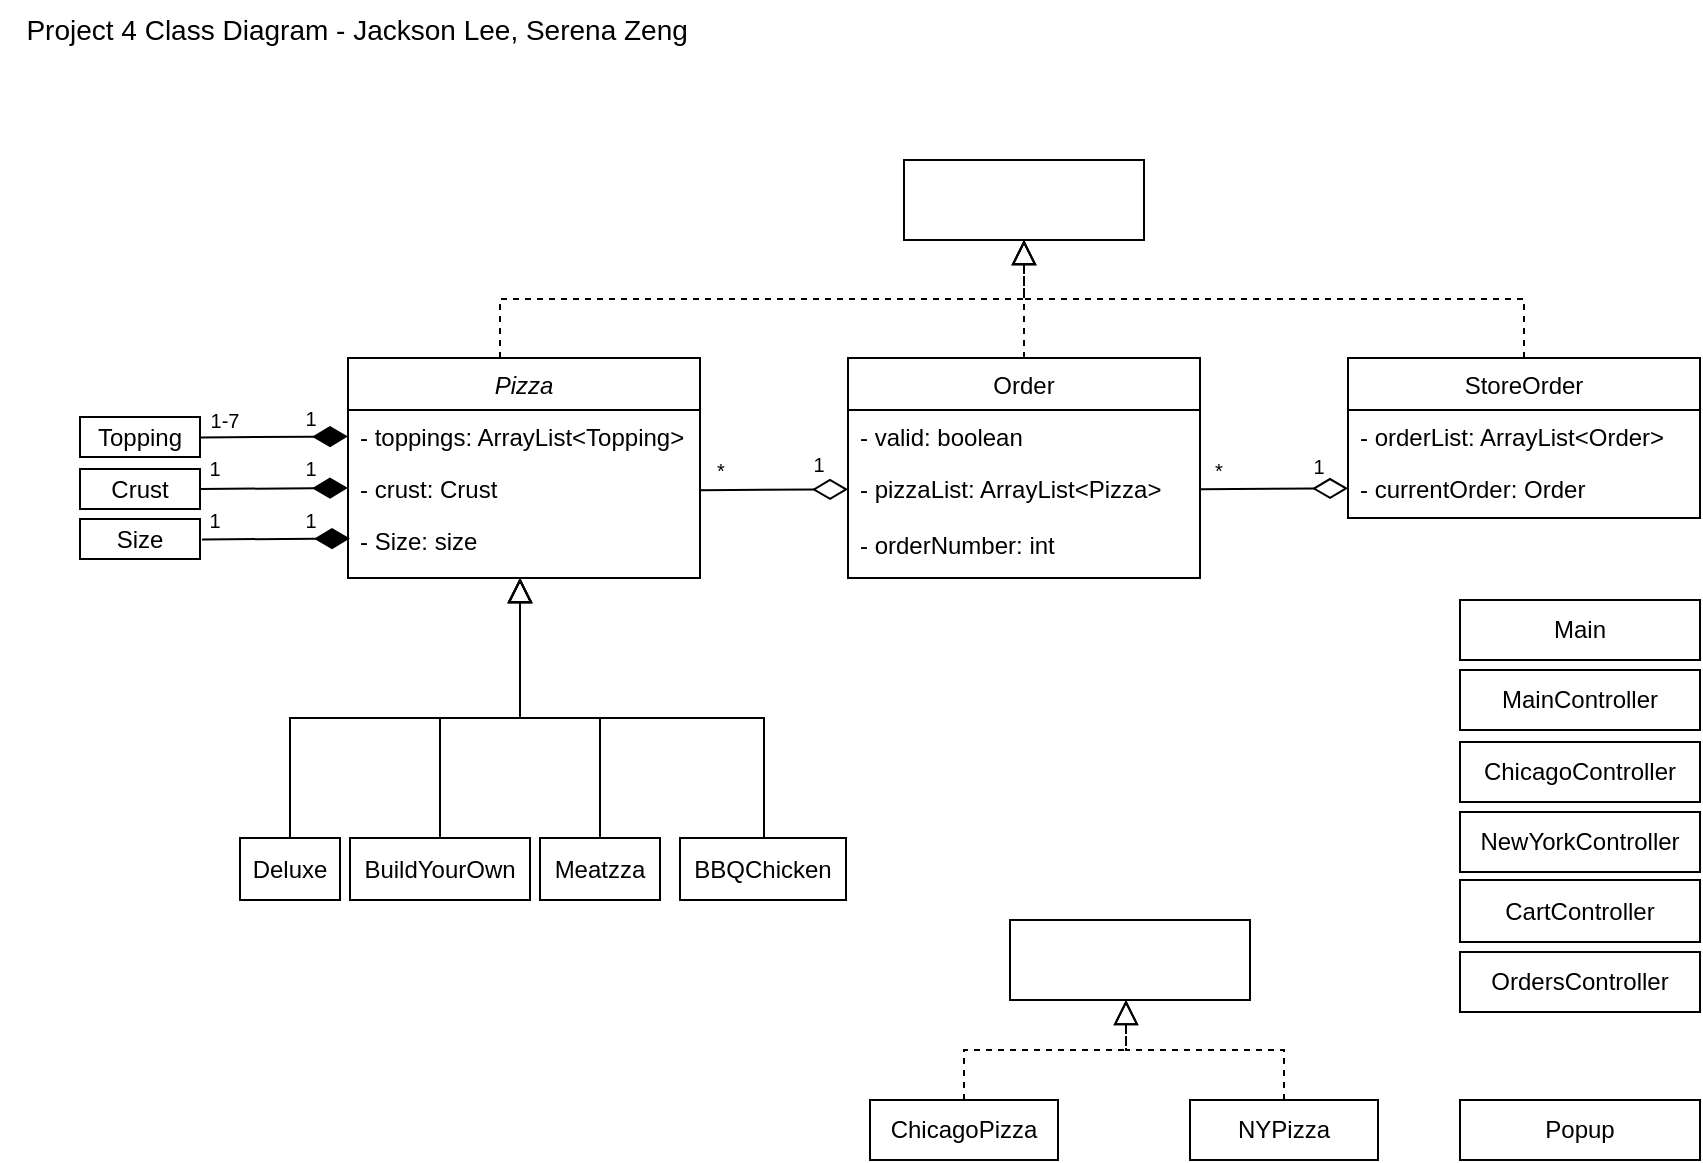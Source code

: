 <mxfile version="15.5.4" type="embed"><diagram id="C5RBs43oDa-KdzZeNtuy" name="Page-1"><mxGraphModel dx="808" dy="484" grid="1" gridSize="10" guides="1" tooltips="1" connect="1" arrows="1" fold="1" page="1" pageScale="1" pageWidth="1169" pageHeight="827" math="0" shadow="0"><root><mxCell id="WIyWlLk6GJQsqaUBKTNV-0"/><mxCell id="WIyWlLk6GJQsqaUBKTNV-1" parent="WIyWlLk6GJQsqaUBKTNV-0"/><mxCell id="zkfFHV4jXpPFQw0GAbJ--0" value="Pizza" style="swimlane;fontStyle=2;align=center;verticalAlign=top;childLayout=stackLayout;horizontal=1;startSize=26;horizontalStack=0;resizeParent=1;resizeLast=0;collapsible=1;marginBottom=0;rounded=0;shadow=0;strokeWidth=1;" parent="WIyWlLk6GJQsqaUBKTNV-1" vertex="1"><mxGeometry x="214" y="219" width="176" height="110" as="geometry"><mxRectangle x="230" y="140" width="160" height="26" as="alternateBounds"/></mxGeometry></mxCell><mxCell id="zkfFHV4jXpPFQw0GAbJ--1" value="- toppings: ArrayList&lt;Topping&gt;" style="text;align=left;verticalAlign=top;spacingLeft=4;spacingRight=4;overflow=hidden;rotatable=0;points=[[0,0.5],[1,0.5]];portConstraint=eastwest;" parent="zkfFHV4jXpPFQw0GAbJ--0" vertex="1"><mxGeometry y="26" width="176" height="26" as="geometry"/></mxCell><mxCell id="zkfFHV4jXpPFQw0GAbJ--2" value="- crust: Crust" style="text;align=left;verticalAlign=top;spacingLeft=4;spacingRight=4;overflow=hidden;rotatable=0;points=[[0,0.5],[1,0.5]];portConstraint=eastwest;rounded=0;shadow=0;html=0;" parent="zkfFHV4jXpPFQw0GAbJ--0" vertex="1"><mxGeometry y="52" width="176" height="26" as="geometry"/></mxCell><mxCell id="zkfFHV4jXpPFQw0GAbJ--3" value="- Size: size" style="text;align=left;verticalAlign=top;spacingLeft=4;spacingRight=4;overflow=hidden;rotatable=0;points=[[0,0.5],[1,0.5]];portConstraint=eastwest;rounded=0;shadow=0;html=0;" parent="zkfFHV4jXpPFQw0GAbJ--0" vertex="1"><mxGeometry y="78" width="176" height="26" as="geometry"/></mxCell><mxCell id="zkfFHV4jXpPFQw0GAbJ--12" value="" style="endArrow=block;endSize=10;endFill=0;shadow=0;strokeWidth=1;rounded=0;edgeStyle=elbowEdgeStyle;elbow=vertical;" parent="WIyWlLk6GJQsqaUBKTNV-1" edge="1"><mxGeometry width="160" relative="1" as="geometry"><mxPoint x="185" y="459" as="sourcePoint"/><mxPoint x="300" y="329" as="targetPoint"/><Array as="points"><mxPoint x="240" y="399"/></Array></mxGeometry></mxCell><mxCell id="zkfFHV4jXpPFQw0GAbJ--16" value="" style="endArrow=block;endSize=10;endFill=0;shadow=0;strokeWidth=1;rounded=0;edgeStyle=elbowEdgeStyle;elbow=vertical;" parent="WIyWlLk6GJQsqaUBKTNV-1" edge="1"><mxGeometry width="160" relative="1" as="geometry"><mxPoint x="260" y="459" as="sourcePoint"/><mxPoint x="300" y="329" as="targetPoint"/><Array as="points"><mxPoint x="260" y="399"/><mxPoint x="300" y="399"/></Array></mxGeometry></mxCell><mxCell id="SAM__H9FkMtUs_shlH4a-1" value="" style="endArrow=block;endSize=10;endFill=0;shadow=0;strokeWidth=1;rounded=0;edgeStyle=elbowEdgeStyle;elbow=vertical;" parent="WIyWlLk6GJQsqaUBKTNV-1" edge="1"><mxGeometry width="160" relative="1" as="geometry"><mxPoint x="340" y="459" as="sourcePoint"/><mxPoint x="300" y="329" as="targetPoint"/><Array as="points"><mxPoint x="340" y="399"/><mxPoint x="320" y="399"/><mxPoint x="320" y="399"/><mxPoint x="320" y="394"/></Array></mxGeometry></mxCell><mxCell id="SAM__H9FkMtUs_shlH4a-3" value="" style="endArrow=block;endSize=10;endFill=0;shadow=0;strokeWidth=1;rounded=0;edgeStyle=elbowEdgeStyle;elbow=vertical;" parent="WIyWlLk6GJQsqaUBKTNV-1" edge="1"><mxGeometry width="160" relative="1" as="geometry"><mxPoint x="422" y="459" as="sourcePoint"/><mxPoint x="300" y="329" as="targetPoint"/><Array as="points"><mxPoint x="350" y="399"/><mxPoint x="394" y="374"/></Array></mxGeometry></mxCell><mxCell id="SAM__H9FkMtUs_shlH4a-4" value="Crust" style="rounded=0;whiteSpace=wrap;html=1;" parent="WIyWlLk6GJQsqaUBKTNV-1" vertex="1"><mxGeometry x="80" y="274.5" width="60" height="20" as="geometry"/></mxCell><mxCell id="SAM__H9FkMtUs_shlH4a-5" value="Size" style="rounded=0;whiteSpace=wrap;html=1;" parent="WIyWlLk6GJQsqaUBKTNV-1" vertex="1"><mxGeometry x="80" y="299.5" width="60" height="20" as="geometry"/></mxCell><mxCell id="SAM__H9FkMtUs_shlH4a-6" value="BuildYourOwn" style="rounded=0;whiteSpace=wrap;html=1;" parent="WIyWlLk6GJQsqaUBKTNV-1" vertex="1"><mxGeometry x="215" y="459" width="90" height="31" as="geometry"/></mxCell><mxCell id="SAM__H9FkMtUs_shlH4a-7" value="Deluxe" style="rounded=0;whiteSpace=wrap;html=1;" parent="WIyWlLk6GJQsqaUBKTNV-1" vertex="1"><mxGeometry x="160" y="459" width="50" height="31" as="geometry"/></mxCell><mxCell id="SAM__H9FkMtUs_shlH4a-8" value="Meatzza" style="rounded=0;whiteSpace=wrap;html=1;" parent="WIyWlLk6GJQsqaUBKTNV-1" vertex="1"><mxGeometry x="310" y="459" width="60" height="31" as="geometry"/></mxCell><mxCell id="SAM__H9FkMtUs_shlH4a-9" value="BBQChicken" style="rounded=0;whiteSpace=wrap;html=1;" parent="WIyWlLk6GJQsqaUBKTNV-1" vertex="1"><mxGeometry x="380" y="459" width="83" height="31" as="geometry"/></mxCell><mxCell id="SAM__H9FkMtUs_shlH4a-10" value="&lt;font color=&quot;#ffffff&quot;&gt;&lt;span style=&quot;font-family: &amp;#34;helvetica&amp;#34; ; font-size: 12px ; font-style: italic ; font-weight: 400 ; letter-spacing: normal ; text-align: center ; text-indent: 0px ; text-transform: none ; word-spacing: 0px ; float: none ; display: inline&quot;&gt;&amp;lt;&amp;lt;Interface&amp;gt;&amp;gt;&lt;/span&gt;&lt;br style=&quot;padding: 0px ; margin: 0px ; font-family: &amp;#34;helvetica&amp;#34; ; font-size: 12px ; font-style: italic ; font-weight: 400 ; letter-spacing: normal ; text-align: center ; text-indent: 0px ; text-transform: none ; word-spacing: 0px&quot;&gt;&lt;span style=&quot;font-family: &amp;#34;helvetica&amp;#34; ; font-size: 12px ; font-style: italic ; font-weight: 400 ; letter-spacing: normal ; text-align: center ; text-indent: 0px ; text-transform: none ; word-spacing: 0px ; float: none ; display: inline&quot;&gt;PizzaFactory&lt;/span&gt;&lt;/font&gt;" style="rounded=0;whiteSpace=wrap;html=1;" parent="WIyWlLk6GJQsqaUBKTNV-1" vertex="1"><mxGeometry x="545" y="500" width="120" height="40" as="geometry"/></mxCell><mxCell id="SAM__H9FkMtUs_shlH4a-11" value="ChicagoPizza" style="rounded=0;whiteSpace=wrap;html=1;" parent="WIyWlLk6GJQsqaUBKTNV-1" vertex="1"><mxGeometry x="475" y="590" width="94" height="30" as="geometry"/></mxCell><mxCell id="SAM__H9FkMtUs_shlH4a-12" value="NYPizza" style="rounded=0;whiteSpace=wrap;html=1;" parent="WIyWlLk6GJQsqaUBKTNV-1" vertex="1"><mxGeometry x="635" y="590" width="94" height="30" as="geometry"/></mxCell><mxCell id="SAM__H9FkMtUs_shlH4a-13" value="&lt;font color=&quot;#ffffff&quot;&gt;&lt;span style=&quot;font-family: &amp;#34;helvetica&amp;#34; ; font-size: 12px ; font-style: italic ; font-weight: 400 ; letter-spacing: normal ; text-align: center ; text-indent: 0px ; text-transform: none ; word-spacing: 0px ; float: none ; display: inline&quot;&gt;&amp;lt;&amp;lt;Interface&amp;gt;&amp;gt;&lt;/span&gt;&lt;br style=&quot;padding: 0px ; margin: 0px ; font-family: &amp;#34;helvetica&amp;#34; ; font-size: 12px ; font-style: italic ; font-weight: 400 ; letter-spacing: normal ; text-align: center ; text-indent: 0px ; text-transform: none ; word-spacing: 0px&quot;&gt;&lt;i&gt;Customizable&lt;/i&gt;&lt;/font&gt;" style="rounded=0;whiteSpace=wrap;html=1;" parent="WIyWlLk6GJQsqaUBKTNV-1" vertex="1"><mxGeometry x="492" y="120" width="120" height="40" as="geometry"/></mxCell><mxCell id="SAM__H9FkMtUs_shlH4a-14" value="StoreOrder" style="swimlane;fontStyle=0;align=center;verticalAlign=top;childLayout=stackLayout;horizontal=1;startSize=26;horizontalStack=0;resizeParent=1;resizeLast=0;collapsible=1;marginBottom=0;rounded=0;shadow=0;strokeWidth=1;" parent="WIyWlLk6GJQsqaUBKTNV-1" vertex="1"><mxGeometry x="714" y="219" width="176" height="80" as="geometry"><mxRectangle x="230" y="140" width="160" height="26" as="alternateBounds"/></mxGeometry></mxCell><mxCell id="SAM__H9FkMtUs_shlH4a-15" value="- orderList: ArrayList&lt;Order&gt;" style="text;align=left;verticalAlign=top;spacingLeft=4;spacingRight=4;overflow=hidden;rotatable=0;points=[[0,0.5],[1,0.5]];portConstraint=eastwest;" parent="SAM__H9FkMtUs_shlH4a-14" vertex="1"><mxGeometry y="26" width="176" height="26" as="geometry"/></mxCell><mxCell id="SAM__H9FkMtUs_shlH4a-16" value="- currentOrder: Order" style="text;align=left;verticalAlign=top;spacingLeft=4;spacingRight=4;overflow=hidden;rotatable=0;points=[[0,0.5],[1,0.5]];portConstraint=eastwest;rounded=0;shadow=0;html=0;" parent="SAM__H9FkMtUs_shlH4a-14" vertex="1"><mxGeometry y="52" width="176" height="26" as="geometry"/></mxCell><mxCell id="SAM__H9FkMtUs_shlH4a-18" value="Order" style="swimlane;fontStyle=0;align=center;verticalAlign=top;childLayout=stackLayout;horizontal=1;startSize=26;horizontalStack=0;resizeParent=1;resizeLast=0;collapsible=1;marginBottom=0;rounded=0;shadow=0;strokeWidth=1;" parent="WIyWlLk6GJQsqaUBKTNV-1" vertex="1"><mxGeometry x="464" y="219" width="176" height="110" as="geometry"><mxRectangle x="230" y="140" width="160" height="26" as="alternateBounds"/></mxGeometry></mxCell><mxCell id="SAM__H9FkMtUs_shlH4a-19" value="- valid: boolean" style="text;align=left;verticalAlign=top;spacingLeft=4;spacingRight=4;overflow=hidden;rotatable=0;points=[[0,0.5],[1,0.5]];portConstraint=eastwest;" parent="SAM__H9FkMtUs_shlH4a-18" vertex="1"><mxGeometry y="26" width="176" height="26" as="geometry"/></mxCell><mxCell id="SAM__H9FkMtUs_shlH4a-20" value="- pizzaList: ArrayList&lt;Pizza&gt;" style="text;align=left;verticalAlign=top;spacingLeft=4;spacingRight=4;overflow=hidden;rotatable=0;points=[[0,0.5],[1,0.5]];portConstraint=eastwest;rounded=0;shadow=0;html=0;" parent="SAM__H9FkMtUs_shlH4a-18" vertex="1"><mxGeometry y="52" width="176" height="28" as="geometry"/></mxCell><mxCell id="SAM__H9FkMtUs_shlH4a-22" value="- orderNumber: int" style="text;align=left;verticalAlign=top;spacingLeft=4;spacingRight=4;overflow=hidden;rotatable=0;points=[[0,0.5],[1,0.5]];portConstraint=eastwest;" parent="SAM__H9FkMtUs_shlH4a-18" vertex="1"><mxGeometry y="80" width="176" height="26" as="geometry"/></mxCell><mxCell id="SAM__H9FkMtUs_shlH4a-23" value="CartController" style="rounded=0;whiteSpace=wrap;html=1;" parent="WIyWlLk6GJQsqaUBKTNV-1" vertex="1"><mxGeometry x="770" y="480" width="120" height="31" as="geometry"/></mxCell><mxCell id="SAM__H9FkMtUs_shlH4a-24" value="Main" style="rounded=0;whiteSpace=wrap;html=1;" parent="WIyWlLk6GJQsqaUBKTNV-1" vertex="1"><mxGeometry x="770" y="340" width="120" height="30" as="geometry"/></mxCell><mxCell id="SAM__H9FkMtUs_shlH4a-25" value="ChicagoController&lt;span style=&quot;color: rgba(0, 0, 0, 0); font-family: monospace; font-size: 0px; text-align: start;&quot;&gt;%3CmxGraphModel%3E%3Croot%3E%3CmxCell%20id%3D%220%22%2F%3E%3CmxCell%20id%3D%221%22%20parent%3D%220%22%2F%3E%3CmxCell%20id%3D%222%22%20value%3D%22CartController%22%20style%3D%22rounded%3D0%3BwhiteSpace%3Dwrap%3Bhtml%3D1%3B%22%20vertex%3D%221%22%20parent%3D%221%22%3E%3CmxGeometry%20x%3D%2240%22%20y%3D%22630%22%20width%3D%22120%22%20height%3D%2230%22%20as%3D%22geometry%22%2F%3E%3C%2FmxCell%3E%3C%2Froot%3E%3C%2FmxGraphModel%3E&lt;/span&gt;" style="rounded=0;whiteSpace=wrap;html=1;" parent="WIyWlLk6GJQsqaUBKTNV-1" vertex="1"><mxGeometry x="770" y="411" width="120" height="30" as="geometry"/></mxCell><mxCell id="SAM__H9FkMtUs_shlH4a-26" value="NewYorkController" style="rounded=0;whiteSpace=wrap;html=1;" parent="WIyWlLk6GJQsqaUBKTNV-1" vertex="1"><mxGeometry x="770" y="446" width="120" height="30" as="geometry"/></mxCell><mxCell id="SAM__H9FkMtUs_shlH4a-27" value="MainController" style="rounded=0;whiteSpace=wrap;html=1;" parent="WIyWlLk6GJQsqaUBKTNV-1" vertex="1"><mxGeometry x="770" y="375" width="120" height="30" as="geometry"/></mxCell><mxCell id="SAM__H9FkMtUs_shlH4a-28" value="OrdersController" style="rounded=0;whiteSpace=wrap;html=1;" parent="WIyWlLk6GJQsqaUBKTNV-1" vertex="1"><mxGeometry x="770" y="516" width="120" height="30" as="geometry"/></mxCell><mxCell id="SAM__H9FkMtUs_shlH4a-29" value="Topping" style="rounded=0;whiteSpace=wrap;html=1;" parent="WIyWlLk6GJQsqaUBKTNV-1" vertex="1"><mxGeometry x="80" y="248.5" width="60" height="20" as="geometry"/></mxCell><mxCell id="SAM__H9FkMtUs_shlH4a-30" value="" style="endArrow=block;endSize=10;endFill=0;shadow=0;strokeWidth=1;rounded=0;edgeStyle=elbowEdgeStyle;elbow=vertical;entryX=0.5;entryY=1;entryDx=0;entryDy=0;dashed=1;" parent="WIyWlLk6GJQsqaUBKTNV-1" target="SAM__H9FkMtUs_shlH4a-13" edge="1"><mxGeometry width="160" relative="1" as="geometry"><mxPoint x="290" y="219" as="sourcePoint"/><mxPoint x="405" y="89" as="targetPoint"/><Array as="points"/></mxGeometry></mxCell><mxCell id="SAM__H9FkMtUs_shlH4a-31" value="" style="endArrow=block;endSize=10;endFill=0;shadow=0;strokeWidth=1;rounded=0;edgeStyle=elbowEdgeStyle;elbow=vertical;dashed=1;exitX=0.5;exitY=0;exitDx=0;exitDy=0;" parent="WIyWlLk6GJQsqaUBKTNV-1" source="SAM__H9FkMtUs_shlH4a-18" edge="1"><mxGeometry width="160" relative="1" as="geometry"><mxPoint x="344" y="229" as="sourcePoint"/><mxPoint x="552" y="160" as="targetPoint"/><Array as="points"/></mxGeometry></mxCell><mxCell id="SAM__H9FkMtUs_shlH4a-32" value="" style="endArrow=block;endSize=10;endFill=0;shadow=0;strokeWidth=1;rounded=0;edgeStyle=elbowEdgeStyle;elbow=vertical;dashed=1;exitX=0.5;exitY=0;exitDx=0;exitDy=0;entryX=0.5;entryY=1;entryDx=0;entryDy=0;" parent="WIyWlLk6GJQsqaUBKTNV-1" source="SAM__H9FkMtUs_shlH4a-14" target="SAM__H9FkMtUs_shlH4a-13" edge="1"><mxGeometry width="160" relative="1" as="geometry"><mxPoint x="344" y="229" as="sourcePoint"/><mxPoint x="554" y="160" as="targetPoint"/><Array as="points"/></mxGeometry></mxCell><mxCell id="SAM__H9FkMtUs_shlH4a-33" value="" style="endArrow=block;endSize=10;endFill=0;shadow=0;strokeWidth=1;rounded=0;edgeStyle=elbowEdgeStyle;elbow=vertical;entryX=0.5;entryY=1;entryDx=0;entryDy=0;dashed=1;" parent="WIyWlLk6GJQsqaUBKTNV-1" source="SAM__H9FkMtUs_shlH4a-11" edge="1"><mxGeometry width="160" relative="1" as="geometry"><mxPoint x="385" y="599" as="sourcePoint"/><mxPoint x="603" y="540" as="targetPoint"/><Array as="points"/></mxGeometry></mxCell><mxCell id="SAM__H9FkMtUs_shlH4a-34" value="" style="endArrow=block;endSize=10;endFill=0;shadow=0;strokeWidth=1;rounded=0;edgeStyle=elbowEdgeStyle;elbow=vertical;dashed=1;exitX=0.5;exitY=0;exitDx=0;exitDy=0;entryX=0.5;entryY=1;entryDx=0;entryDy=0;" parent="WIyWlLk6GJQsqaUBKTNV-1" source="SAM__H9FkMtUs_shlH4a-12" edge="1"><mxGeometry width="160" relative="1" as="geometry"><mxPoint x="803" y="599" as="sourcePoint"/><mxPoint x="603" y="540" as="targetPoint"/><Array as="points"/></mxGeometry></mxCell><mxCell id="SAM__H9FkMtUs_shlH4a-38" value="" style="endArrow=diamondThin;endFill=1;endSize=15;html=1;rounded=0;exitX=1;exitY=0.5;exitDx=0;exitDy=0;entryX=0;entryY=0.5;entryDx=0;entryDy=0;" parent="WIyWlLk6GJQsqaUBKTNV-1" source="SAM__H9FkMtUs_shlH4a-4" target="zkfFHV4jXpPFQw0GAbJ--2" edge="1"><mxGeometry width="160" relative="1" as="geometry"><mxPoint x="190" y="283.84" as="sourcePoint"/><mxPoint x="220" y="284" as="targetPoint"/><Array as="points"/></mxGeometry></mxCell><mxCell id="SAM__H9FkMtUs_shlH4a-39" value="" style="endArrow=diamondThin;endFill=1;endSize=15;html=1;rounded=0;exitX=1;exitY=0.5;exitDx=0;exitDy=0;entryX=0;entryY=0.5;entryDx=0;entryDy=0;" parent="WIyWlLk6GJQsqaUBKTNV-1" edge="1"><mxGeometry width="160" relative="1" as="geometry"><mxPoint x="141" y="309.74" as="sourcePoint"/><mxPoint x="215" y="309.24" as="targetPoint"/><Array as="points"/></mxGeometry></mxCell><mxCell id="SAM__H9FkMtUs_shlH4a-40" value="" style="endArrow=diamondThin;endFill=1;endSize=15;html=1;rounded=0;exitX=1;exitY=0.5;exitDx=0;exitDy=0;entryX=0;entryY=0.5;entryDx=0;entryDy=0;" parent="WIyWlLk6GJQsqaUBKTNV-1" edge="1"><mxGeometry width="160" relative="1" as="geometry"><mxPoint x="140" y="258.74" as="sourcePoint"/><mxPoint x="214" y="258.24" as="targetPoint"/><Array as="points"/></mxGeometry></mxCell><mxCell id="SAM__H9FkMtUs_shlH4a-41" value="" style="endArrow=diamondThin;endFill=0;endSize=15;html=1;rounded=0;exitX=1;exitY=0.5;exitDx=0;exitDy=0;entryX=0;entryY=0.5;entryDx=0;entryDy=0;" parent="WIyWlLk6GJQsqaUBKTNV-1" edge="1"><mxGeometry width="160" relative="1" as="geometry"><mxPoint x="390" y="285.14" as="sourcePoint"/><mxPoint x="464" y="284.64" as="targetPoint"/><Array as="points"/></mxGeometry></mxCell><mxCell id="SAM__H9FkMtUs_shlH4a-43" value="" style="endArrow=diamondThin;endFill=0;endSize=15;html=1;rounded=0;exitX=1;exitY=0.5;exitDx=0;exitDy=0;entryX=0;entryY=0.5;entryDx=0;entryDy=0;" parent="WIyWlLk6GJQsqaUBKTNV-1" edge="1"><mxGeometry width="160" relative="1" as="geometry"><mxPoint x="640" y="284.66" as="sourcePoint"/><mxPoint x="714" y="284.16" as="targetPoint"/><Array as="points"/></mxGeometry></mxCell><mxCell id="SAM__H9FkMtUs_shlH4a-45" value="&lt;font style=&quot;font-size: 10px;&quot;&gt;1-7&lt;/font&gt;" style="text;html=1;align=center;verticalAlign=middle;resizable=0;points=[];autosize=1;strokeColor=none;fillColor=none;" parent="WIyWlLk6GJQsqaUBKTNV-1" vertex="1"><mxGeometry x="132" y="235" width="40" height="30" as="geometry"/></mxCell><mxCell id="SAM__H9FkMtUs_shlH4a-46" value="&lt;font style=&quot;font-size: 10px;&quot;&gt;1&lt;/font&gt;" style="text;html=1;align=center;verticalAlign=middle;resizable=0;points=[];autosize=1;strokeColor=none;fillColor=none;" parent="WIyWlLk6GJQsqaUBKTNV-1" vertex="1"><mxGeometry x="180" y="234" width="30" height="30" as="geometry"/></mxCell><mxCell id="SAM__H9FkMtUs_shlH4a-47" value="&lt;font style=&quot;font-size: 10px;&quot;&gt;1&lt;/font&gt;" style="text;html=1;align=center;verticalAlign=middle;resizable=0;points=[];autosize=1;strokeColor=none;fillColor=none;" parent="WIyWlLk6GJQsqaUBKTNV-1" vertex="1"><mxGeometry x="132" y="259" width="30" height="30" as="geometry"/></mxCell><mxCell id="SAM__H9FkMtUs_shlH4a-48" value="&lt;font style=&quot;font-size: 10px;&quot;&gt;1&lt;/font&gt;" style="text;html=1;align=center;verticalAlign=middle;resizable=0;points=[];autosize=1;strokeColor=none;fillColor=none;" parent="WIyWlLk6GJQsqaUBKTNV-1" vertex="1"><mxGeometry x="180" y="258.5" width="30" height="30" as="geometry"/></mxCell><mxCell id="SAM__H9FkMtUs_shlH4a-49" value="&lt;font style=&quot;font-size: 10px;&quot;&gt;1&lt;/font&gt;" style="text;html=1;align=center;verticalAlign=middle;resizable=0;points=[];autosize=1;strokeColor=none;fillColor=none;" parent="WIyWlLk6GJQsqaUBKTNV-1" vertex="1"><mxGeometry x="132" y="285" width="30" height="30" as="geometry"/></mxCell><mxCell id="SAM__H9FkMtUs_shlH4a-50" value="&lt;font style=&quot;font-size: 10px;&quot;&gt;1&lt;/font&gt;" style="text;html=1;align=center;verticalAlign=middle;resizable=0;points=[];autosize=1;strokeColor=none;fillColor=none;" parent="WIyWlLk6GJQsqaUBKTNV-1" vertex="1"><mxGeometry x="180" y="285" width="30" height="30" as="geometry"/></mxCell><mxCell id="SAM__H9FkMtUs_shlH4a-51" value="&lt;font style=&quot;font-size: 10px;&quot;&gt;1&lt;/font&gt;" style="text;html=1;align=center;verticalAlign=middle;resizable=0;points=[];autosize=1;strokeColor=none;fillColor=none;" parent="WIyWlLk6GJQsqaUBKTNV-1" vertex="1"><mxGeometry x="684" y="258" width="30" height="30" as="geometry"/></mxCell><mxCell id="SAM__H9FkMtUs_shlH4a-52" value="&lt;font style=&quot;font-size: 10px;&quot;&gt;*&lt;/font&gt;" style="text;html=1;align=center;verticalAlign=middle;resizable=0;points=[];autosize=1;strokeColor=none;fillColor=none;" parent="WIyWlLk6GJQsqaUBKTNV-1" vertex="1"><mxGeometry x="634" y="260" width="30" height="30" as="geometry"/></mxCell><mxCell id="SAM__H9FkMtUs_shlH4a-53" value="&lt;font style=&quot;font-size: 10px;&quot;&gt;*&lt;/font&gt;" style="text;html=1;align=center;verticalAlign=middle;resizable=0;points=[];autosize=1;strokeColor=none;fillColor=none;" parent="WIyWlLk6GJQsqaUBKTNV-1" vertex="1"><mxGeometry x="385" y="260" width="30" height="30" as="geometry"/></mxCell><mxCell id="SAM__H9FkMtUs_shlH4a-54" value="&lt;font style=&quot;font-size: 10px;&quot;&gt;1&lt;/font&gt;" style="text;html=1;align=center;verticalAlign=middle;resizable=0;points=[];autosize=1;strokeColor=none;fillColor=none;" parent="WIyWlLk6GJQsqaUBKTNV-1" vertex="1"><mxGeometry x="434" y="257" width="30" height="30" as="geometry"/></mxCell><mxCell id="SAM__H9FkMtUs_shlH4a-57" value="&lt;font style=&quot;font-size: 14px;&quot;&gt;Project 4 Class Diagram - Jackson Lee, Serena Zeng&amp;nbsp;&lt;/font&gt;" style="text;html=1;align=center;verticalAlign=middle;resizable=0;points=[];autosize=1;strokeColor=none;fillColor=none;fontSize=10;" parent="WIyWlLk6GJQsqaUBKTNV-1" vertex="1"><mxGeometry x="40" y="40" width="360" height="30" as="geometry"/></mxCell><mxCell id="SAM__H9FkMtUs_shlH4a-58" value="Popup" style="rounded=0;whiteSpace=wrap;html=1;" parent="WIyWlLk6GJQsqaUBKTNV-1" vertex="1"><mxGeometry x="770" y="590" width="120" height="30" as="geometry"/></mxCell></root></mxGraphModel></diagram></mxfile>